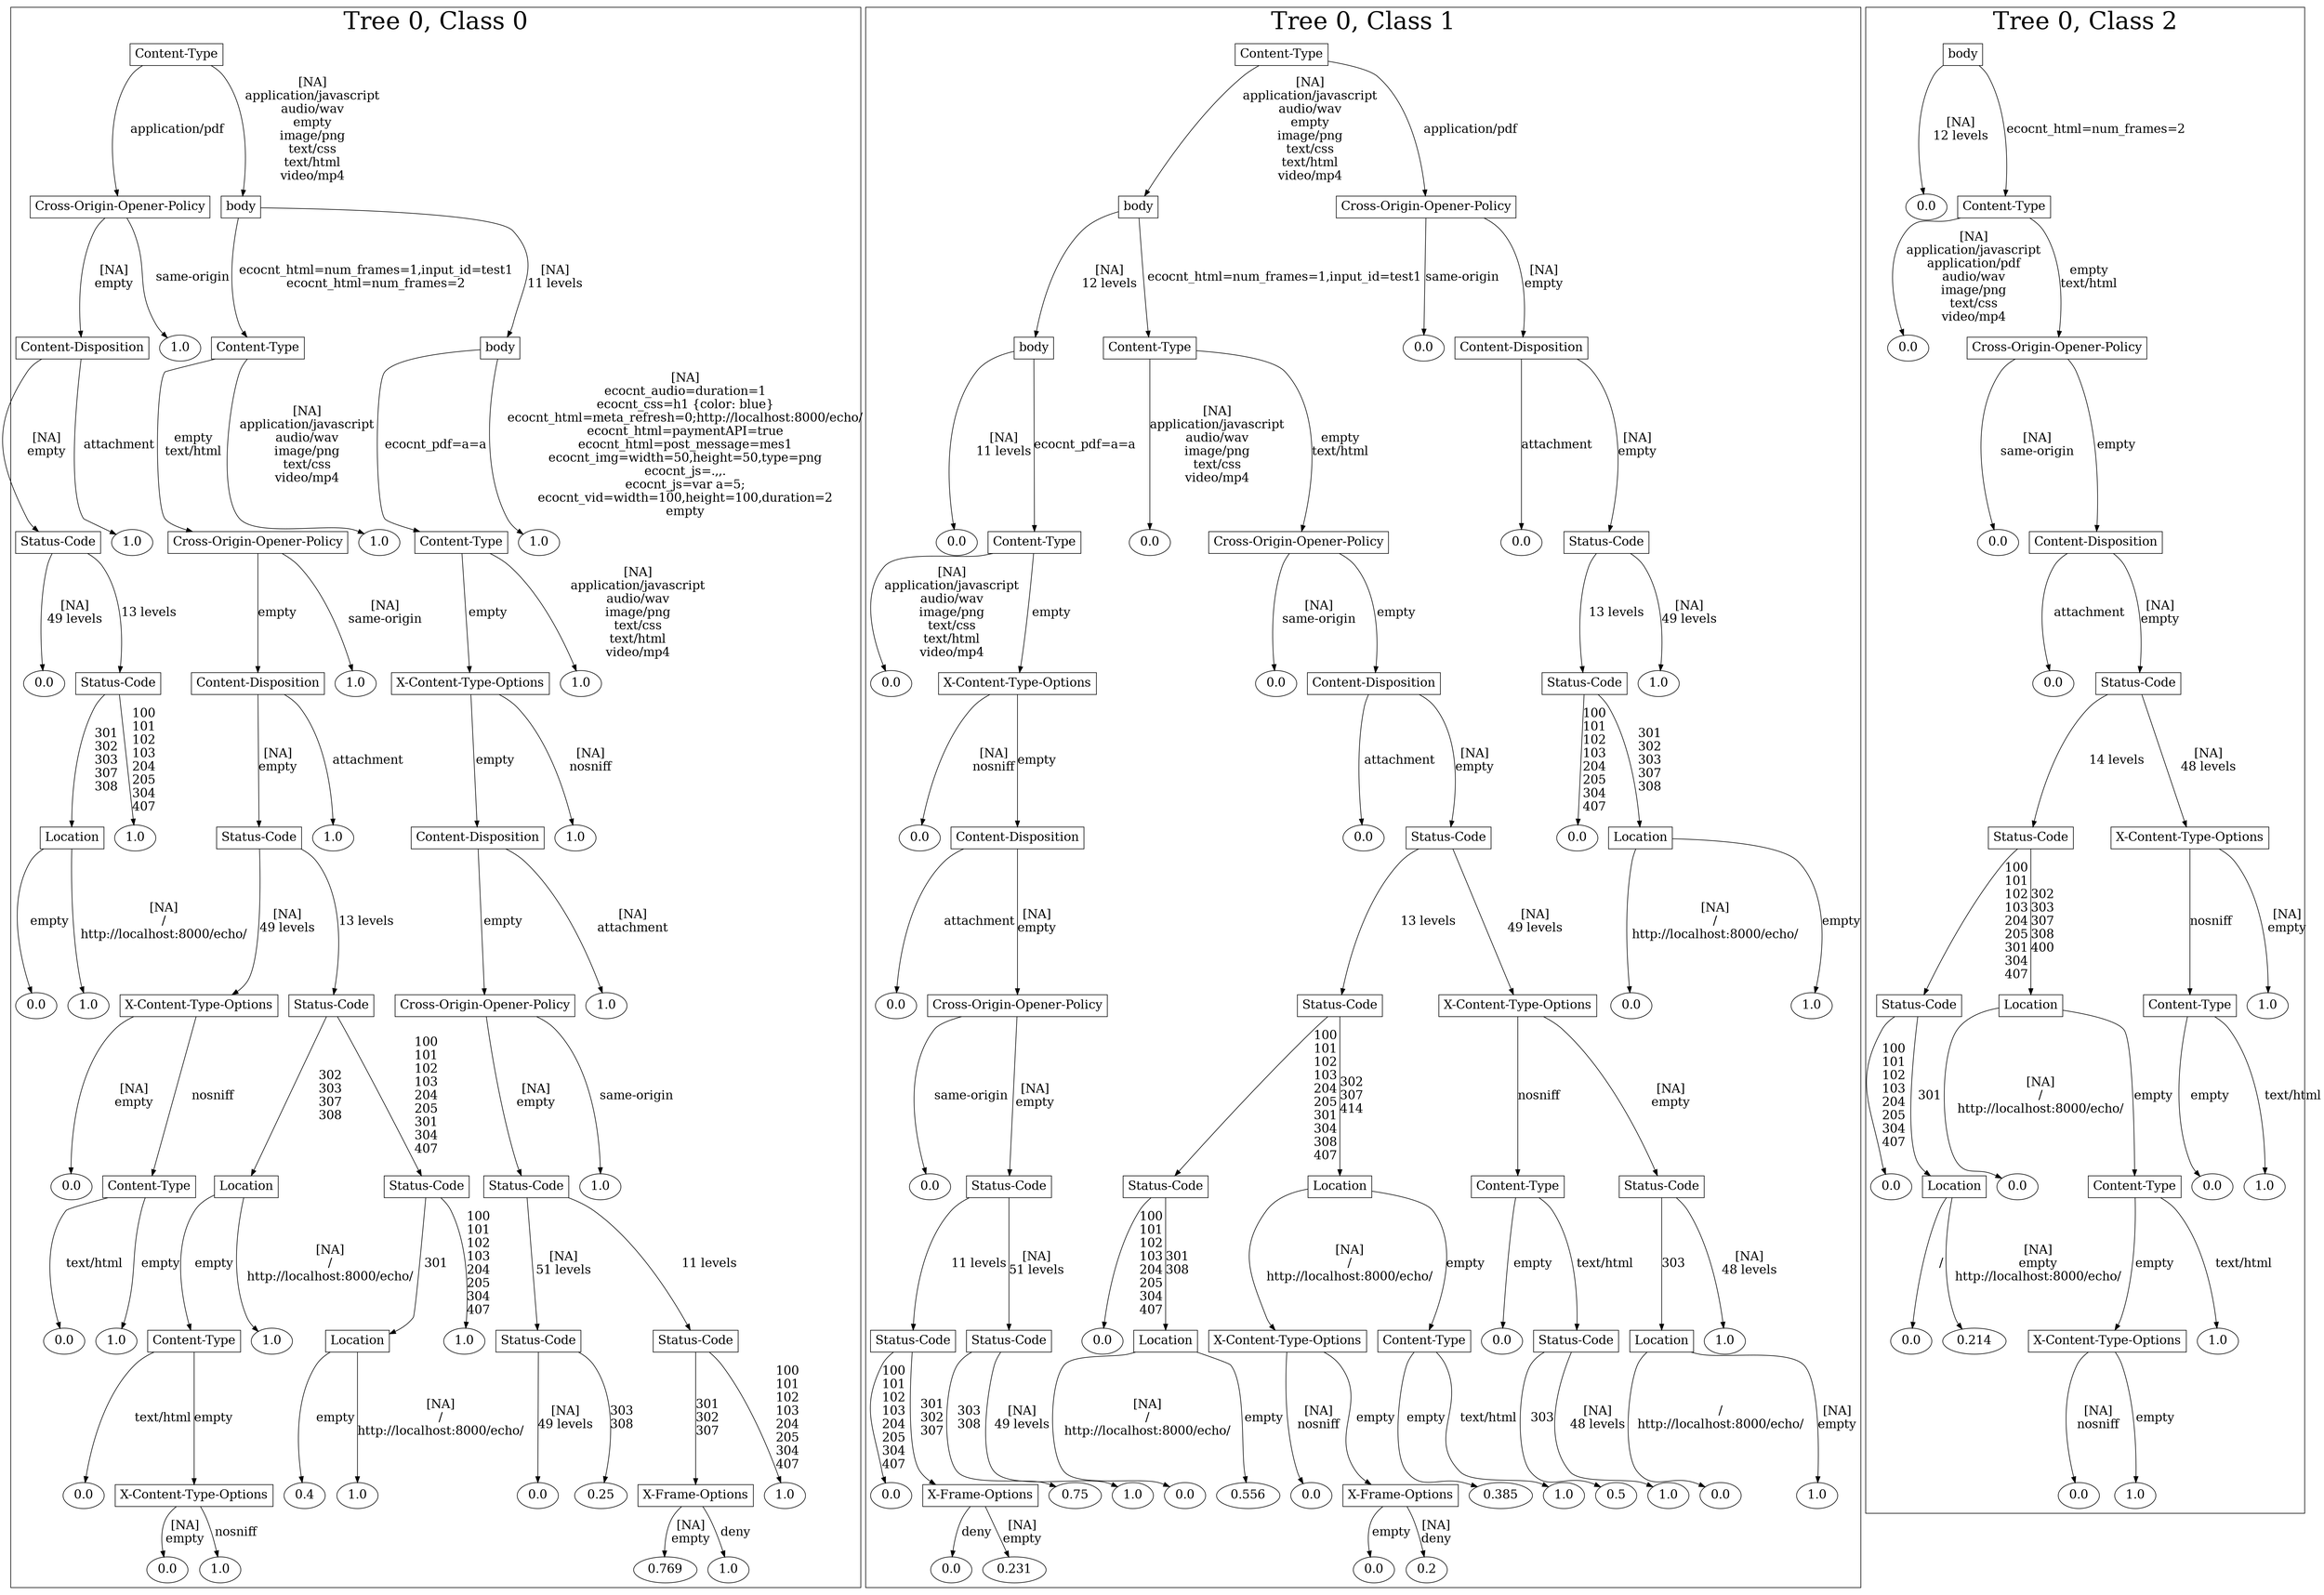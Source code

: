 /*
Generated by:
    http://https://github.com/h2oai/h2o-3/tree/master/h2o-genmodel/src/main/java/hex/genmodel/tools/PrintMojo.java
*/

/*
On a mac:

$ brew install graphviz
$ dot -Tpng file.gv -o file.png
$ open file.png
*/

digraph G {

subgraph cluster_0 {
/* Nodes */

/* Level 0 */
{
"SG_0_Node_0" [shape=box, fontsize=20, label="Content-Type"]
}

/* Level 1 */
{
"SG_0_Node_1" [shape=box, fontsize=20, label="Cross-Origin-Opener-Policy"]
"SG_0_Node_2" [shape=box, fontsize=20, label="body"]
}

/* Level 2 */
{
"SG_0_Node_3" [shape=box, fontsize=20, label="Content-Disposition"]
"SG_0_Node_31" [fontsize=20, label="1.0"]
"SG_0_Node_4" [shape=box, fontsize=20, label="Content-Type"]
"SG_0_Node_5" [shape=box, fontsize=20, label="body"]
}

/* Level 3 */
{
"SG_0_Node_6" [shape=box, fontsize=20, label="Status-Code"]
"SG_0_Node_32" [fontsize=20, label="1.0"]
"SG_0_Node_7" [shape=box, fontsize=20, label="Cross-Origin-Opener-Policy"]
"SG_0_Node_33" [fontsize=20, label="1.0"]
"SG_0_Node_8" [shape=box, fontsize=20, label="Content-Type"]
"SG_0_Node_34" [fontsize=20, label="1.0"]
}

/* Level 4 */
{
"SG_0_Node_35" [fontsize=20, label="0.0"]
"SG_0_Node_9" [shape=box, fontsize=20, label="Status-Code"]
"SG_0_Node_10" [shape=box, fontsize=20, label="Content-Disposition"]
"SG_0_Node_36" [fontsize=20, label="1.0"]
"SG_0_Node_11" [shape=box, fontsize=20, label="X-Content-Type-Options"]
"SG_0_Node_37" [fontsize=20, label="1.0"]
}

/* Level 5 */
{
"SG_0_Node_12" [shape=box, fontsize=20, label="Location"]
"SG_0_Node_38" [fontsize=20, label="1.0"]
"SG_0_Node_13" [shape=box, fontsize=20, label="Status-Code"]
"SG_0_Node_39" [fontsize=20, label="1.0"]
"SG_0_Node_14" [shape=box, fontsize=20, label="Content-Disposition"]
"SG_0_Node_40" [fontsize=20, label="1.0"]
}

/* Level 6 */
{
"SG_0_Node_41" [fontsize=20, label="0.0"]
"SG_0_Node_42" [fontsize=20, label="1.0"]
"SG_0_Node_15" [shape=box, fontsize=20, label="X-Content-Type-Options"]
"SG_0_Node_16" [shape=box, fontsize=20, label="Status-Code"]
"SG_0_Node_17" [shape=box, fontsize=20, label="Cross-Origin-Opener-Policy"]
"SG_0_Node_43" [fontsize=20, label="1.0"]
}

/* Level 7 */
{
"SG_0_Node_44" [fontsize=20, label="0.0"]
"SG_0_Node_18" [shape=box, fontsize=20, label="Content-Type"]
"SG_0_Node_19" [shape=box, fontsize=20, label="Location"]
"SG_0_Node_20" [shape=box, fontsize=20, label="Status-Code"]
"SG_0_Node_21" [shape=box, fontsize=20, label="Status-Code"]
"SG_0_Node_45" [fontsize=20, label="1.0"]
}

/* Level 8 */
{
"SG_0_Node_46" [fontsize=20, label="0.0"]
"SG_0_Node_47" [fontsize=20, label="1.0"]
"SG_0_Node_22" [shape=box, fontsize=20, label="Content-Type"]
"SG_0_Node_48" [fontsize=20, label="1.0"]
"SG_0_Node_23" [shape=box, fontsize=20, label="Location"]
"SG_0_Node_49" [fontsize=20, label="1.0"]
"SG_0_Node_24" [shape=box, fontsize=20, label="Status-Code"]
"SG_0_Node_25" [shape=box, fontsize=20, label="Status-Code"]
}

/* Level 9 */
{
"SG_0_Node_50" [fontsize=20, label="0.0"]
"SG_0_Node_26" [shape=box, fontsize=20, label="X-Content-Type-Options"]
"SG_0_Node_51" [fontsize=20, label="0.4"]
"SG_0_Node_52" [fontsize=20, label="1.0"]
"SG_0_Node_53" [fontsize=20, label="0.0"]
"SG_0_Node_54" [fontsize=20, label="0.25"]
"SG_0_Node_29" [shape=box, fontsize=20, label="X-Frame-Options"]
"SG_0_Node_55" [fontsize=20, label="1.0"]
}

/* Level 10 */
{
"SG_0_Node_56" [fontsize=20, label="0.0"]
"SG_0_Node_57" [fontsize=20, label="1.0"]
"SG_0_Node_58" [fontsize=20, label="0.769"]
"SG_0_Node_59" [fontsize=20, label="1.0"]
}

/* Edges */
"SG_0_Node_0" -> "SG_0_Node_1" [fontsize=20, label="application/pdf
"]
"SG_0_Node_0" -> "SG_0_Node_2" [fontsize=20, label="[NA]
application/javascript
audio/wav
empty
image/png
text/css
text/html
video/mp4
"]
"SG_0_Node_2" -> "SG_0_Node_4" [fontsize=20, label="ecocnt_html=num_frames=1,input_id=test1
ecocnt_html=num_frames=2
"]
"SG_0_Node_2" -> "SG_0_Node_5" [fontsize=20, label="[NA]
11 levels
"]
"SG_0_Node_5" -> "SG_0_Node_8" [fontsize=20, label="ecocnt_pdf=a=a
"]
"SG_0_Node_5" -> "SG_0_Node_34" [fontsize=20, label="[NA]
ecocnt_audio=duration=1
ecocnt_css=h1 {color: blue}
ecocnt_html=meta_refresh=0;http://localhost:8000/echo/
ecocnt_html=paymentAPI=true
ecocnt_html=post_message=mes1
ecocnt_img=width=50,height=50,type=png
ecocnt_js=.,,.
ecocnt_js=var a=5;
ecocnt_vid=width=100,height=100,duration=2
empty
"]
"SG_0_Node_8" -> "SG_0_Node_11" [fontsize=20, label="empty
"]
"SG_0_Node_8" -> "SG_0_Node_37" [fontsize=20, label="[NA]
application/javascript
audio/wav
image/png
text/css
text/html
video/mp4
"]
"SG_0_Node_11" -> "SG_0_Node_14" [fontsize=20, label="empty
"]
"SG_0_Node_11" -> "SG_0_Node_40" [fontsize=20, label="[NA]
nosniff
"]
"SG_0_Node_14" -> "SG_0_Node_17" [fontsize=20, label="empty
"]
"SG_0_Node_14" -> "SG_0_Node_43" [fontsize=20, label="[NA]
attachment
"]
"SG_0_Node_17" -> "SG_0_Node_21" [fontsize=20, label="[NA]
empty
"]
"SG_0_Node_17" -> "SG_0_Node_45" [fontsize=20, label="same-origin
"]
"SG_0_Node_21" -> "SG_0_Node_24" [fontsize=20, label="[NA]
51 levels
"]
"SG_0_Node_21" -> "SG_0_Node_25" [fontsize=20, label="11 levels
"]
"SG_0_Node_25" -> "SG_0_Node_29" [fontsize=20, label="301
302
307
"]
"SG_0_Node_25" -> "SG_0_Node_55" [fontsize=20, label="100
101
102
103
204
205
304
407
"]
"SG_0_Node_29" -> "SG_0_Node_58" [fontsize=20, label="[NA]
empty
"]
"SG_0_Node_29" -> "SG_0_Node_59" [fontsize=20, label="deny
"]
"SG_0_Node_24" -> "SG_0_Node_53" [fontsize=20, label="[NA]
49 levels
"]
"SG_0_Node_24" -> "SG_0_Node_54" [fontsize=20, label="303
308
"]
"SG_0_Node_4" -> "SG_0_Node_7" [fontsize=20, label="empty
text/html
"]
"SG_0_Node_4" -> "SG_0_Node_33" [fontsize=20, label="[NA]
application/javascript
audio/wav
image/png
text/css
video/mp4
"]
"SG_0_Node_7" -> "SG_0_Node_10" [fontsize=20, label="empty
"]
"SG_0_Node_7" -> "SG_0_Node_36" [fontsize=20, label="[NA]
same-origin
"]
"SG_0_Node_10" -> "SG_0_Node_13" [fontsize=20, label="[NA]
empty
"]
"SG_0_Node_10" -> "SG_0_Node_39" [fontsize=20, label="attachment
"]
"SG_0_Node_13" -> "SG_0_Node_15" [fontsize=20, label="[NA]
49 levels
"]
"SG_0_Node_13" -> "SG_0_Node_16" [fontsize=20, label="13 levels
"]
"SG_0_Node_16" -> "SG_0_Node_19" [fontsize=20, label="302
303
307
308
"]
"SG_0_Node_16" -> "SG_0_Node_20" [fontsize=20, label="100
101
102
103
204
205
301
304
407
"]
"SG_0_Node_20" -> "SG_0_Node_23" [fontsize=20, label="301
"]
"SG_0_Node_20" -> "SG_0_Node_49" [fontsize=20, label="100
101
102
103
204
205
304
407
"]
"SG_0_Node_23" -> "SG_0_Node_51" [fontsize=20, label="empty
"]
"SG_0_Node_23" -> "SG_0_Node_52" [fontsize=20, label="[NA]
/
http://localhost:8000/echo/
"]
"SG_0_Node_19" -> "SG_0_Node_22" [fontsize=20, label="empty
"]
"SG_0_Node_19" -> "SG_0_Node_48" [fontsize=20, label="[NA]
/
http://localhost:8000/echo/
"]
"SG_0_Node_22" -> "SG_0_Node_50" [fontsize=20, label="text/html
"]
"SG_0_Node_22" -> "SG_0_Node_26" [fontsize=20, label="empty
"]
"SG_0_Node_26" -> "SG_0_Node_56" [fontsize=20, label="[NA]
empty
"]
"SG_0_Node_26" -> "SG_0_Node_57" [fontsize=20, label="nosniff
"]
"SG_0_Node_15" -> "SG_0_Node_44" [fontsize=20, label="[NA]
empty
"]
"SG_0_Node_15" -> "SG_0_Node_18" [fontsize=20, label="nosniff
"]
"SG_0_Node_18" -> "SG_0_Node_46" [fontsize=20, label="text/html
"]
"SG_0_Node_18" -> "SG_0_Node_47" [fontsize=20, label="empty
"]
"SG_0_Node_1" -> "SG_0_Node_3" [fontsize=20, label="[NA]
empty
"]
"SG_0_Node_1" -> "SG_0_Node_31" [fontsize=20, label="same-origin
"]
"SG_0_Node_3" -> "SG_0_Node_6" [fontsize=20, label="[NA]
empty
"]
"SG_0_Node_3" -> "SG_0_Node_32" [fontsize=20, label="attachment
"]
"SG_0_Node_6" -> "SG_0_Node_35" [fontsize=20, label="[NA]
49 levels
"]
"SG_0_Node_6" -> "SG_0_Node_9" [fontsize=20, label="13 levels
"]
"SG_0_Node_9" -> "SG_0_Node_12" [fontsize=20, label="301
302
303
307
308
"]
"SG_0_Node_9" -> "SG_0_Node_38" [fontsize=20, label="100
101
102
103
204
205
304
407
"]
"SG_0_Node_12" -> "SG_0_Node_41" [fontsize=20, label="empty
"]
"SG_0_Node_12" -> "SG_0_Node_42" [fontsize=20, label="[NA]
/
http://localhost:8000/echo/
"]

fontsize=40
label="Tree 0, Class 0"
}

subgraph cluster_1 {
/* Nodes */

/* Level 0 */
{
"SG_1_Node_0" [shape=box, fontsize=20, label="Content-Type"]
}

/* Level 1 */
{
"SG_1_Node_1" [shape=box, fontsize=20, label="body"]
"SG_1_Node_2" [shape=box, fontsize=20, label="Cross-Origin-Opener-Policy"]
}

/* Level 2 */
{
"SG_1_Node_3" [shape=box, fontsize=20, label="body"]
"SG_1_Node_4" [shape=box, fontsize=20, label="Content-Type"]
"SG_1_Node_38" [fontsize=20, label="0.0"]
"SG_1_Node_5" [shape=box, fontsize=20, label="Content-Disposition"]
}

/* Level 3 */
{
"SG_1_Node_39" [fontsize=20, label="0.0"]
"SG_1_Node_6" [shape=box, fontsize=20, label="Content-Type"]
"SG_1_Node_40" [fontsize=20, label="0.0"]
"SG_1_Node_7" [shape=box, fontsize=20, label="Cross-Origin-Opener-Policy"]
"SG_1_Node_41" [fontsize=20, label="0.0"]
"SG_1_Node_8" [shape=box, fontsize=20, label="Status-Code"]
}

/* Level 4 */
{
"SG_1_Node_42" [fontsize=20, label="0.0"]
"SG_1_Node_9" [shape=box, fontsize=20, label="X-Content-Type-Options"]
"SG_1_Node_43" [fontsize=20, label="0.0"]
"SG_1_Node_10" [shape=box, fontsize=20, label="Content-Disposition"]
"SG_1_Node_11" [shape=box, fontsize=20, label="Status-Code"]
"SG_1_Node_44" [fontsize=20, label="1.0"]
}

/* Level 5 */
{
"SG_1_Node_45" [fontsize=20, label="0.0"]
"SG_1_Node_12" [shape=box, fontsize=20, label="Content-Disposition"]
"SG_1_Node_46" [fontsize=20, label="0.0"]
"SG_1_Node_13" [shape=box, fontsize=20, label="Status-Code"]
"SG_1_Node_47" [fontsize=20, label="0.0"]
"SG_1_Node_14" [shape=box, fontsize=20, label="Location"]
}

/* Level 6 */
{
"SG_1_Node_48" [fontsize=20, label="0.0"]
"SG_1_Node_15" [shape=box, fontsize=20, label="Cross-Origin-Opener-Policy"]
"SG_1_Node_16" [shape=box, fontsize=20, label="Status-Code"]
"SG_1_Node_17" [shape=box, fontsize=20, label="X-Content-Type-Options"]
"SG_1_Node_49" [fontsize=20, label="0.0"]
"SG_1_Node_50" [fontsize=20, label="1.0"]
}

/* Level 7 */
{
"SG_1_Node_51" [fontsize=20, label="0.0"]
"SG_1_Node_18" [shape=box, fontsize=20, label="Status-Code"]
"SG_1_Node_19" [shape=box, fontsize=20, label="Status-Code"]
"SG_1_Node_20" [shape=box, fontsize=20, label="Location"]
"SG_1_Node_21" [shape=box, fontsize=20, label="Content-Type"]
"SG_1_Node_22" [shape=box, fontsize=20, label="Status-Code"]
}

/* Level 8 */
{
"SG_1_Node_23" [shape=box, fontsize=20, label="Status-Code"]
"SG_1_Node_24" [shape=box, fontsize=20, label="Status-Code"]
"SG_1_Node_52" [fontsize=20, label="0.0"]
"SG_1_Node_25" [shape=box, fontsize=20, label="Location"]
"SG_1_Node_26" [shape=box, fontsize=20, label="X-Content-Type-Options"]
"SG_1_Node_27" [shape=box, fontsize=20, label="Content-Type"]
"SG_1_Node_53" [fontsize=20, label="0.0"]
"SG_1_Node_28" [shape=box, fontsize=20, label="Status-Code"]
"SG_1_Node_29" [shape=box, fontsize=20, label="Location"]
"SG_1_Node_54" [fontsize=20, label="1.0"]
}

/* Level 9 */
{
"SG_1_Node_55" [fontsize=20, label="0.0"]
"SG_1_Node_30" [shape=box, fontsize=20, label="X-Frame-Options"]
"SG_1_Node_56" [fontsize=20, label="0.75"]
"SG_1_Node_57" [fontsize=20, label="1.0"]
"SG_1_Node_58" [fontsize=20, label="0.0"]
"SG_1_Node_59" [fontsize=20, label="0.556"]
"SG_1_Node_60" [fontsize=20, label="0.0"]
"SG_1_Node_33" [shape=box, fontsize=20, label="X-Frame-Options"]
"SG_1_Node_61" [fontsize=20, label="0.385"]
"SG_1_Node_62" [fontsize=20, label="1.0"]
"SG_1_Node_63" [fontsize=20, label="0.5"]
"SG_1_Node_64" [fontsize=20, label="1.0"]
"SG_1_Node_65" [fontsize=20, label="0.0"]
"SG_1_Node_66" [fontsize=20, label="1.0"]
}

/* Level 10 */
{
"SG_1_Node_67" [fontsize=20, label="0.0"]
"SG_1_Node_68" [fontsize=20, label="0.231"]
"SG_1_Node_69" [fontsize=20, label="0.0"]
"SG_1_Node_70" [fontsize=20, label="0.2"]
}

/* Edges */
"SG_1_Node_0" -> "SG_1_Node_1" [fontsize=20, label="[NA]
application/javascript
audio/wav
empty
image/png
text/css
text/html
video/mp4
"]
"SG_1_Node_0" -> "SG_1_Node_2" [fontsize=20, label="application/pdf
"]
"SG_1_Node_2" -> "SG_1_Node_38" [fontsize=20, label="same-origin
"]
"SG_1_Node_2" -> "SG_1_Node_5" [fontsize=20, label="[NA]
empty
"]
"SG_1_Node_5" -> "SG_1_Node_41" [fontsize=20, label="attachment
"]
"SG_1_Node_5" -> "SG_1_Node_8" [fontsize=20, label="[NA]
empty
"]
"SG_1_Node_8" -> "SG_1_Node_11" [fontsize=20, label="13 levels
"]
"SG_1_Node_8" -> "SG_1_Node_44" [fontsize=20, label="[NA]
49 levels
"]
"SG_1_Node_11" -> "SG_1_Node_47" [fontsize=20, label="100
101
102
103
204
205
304
407
"]
"SG_1_Node_11" -> "SG_1_Node_14" [fontsize=20, label="301
302
303
307
308
"]
"SG_1_Node_14" -> "SG_1_Node_49" [fontsize=20, label="[NA]
/
http://localhost:8000/echo/
"]
"SG_1_Node_14" -> "SG_1_Node_50" [fontsize=20, label="empty
"]
"SG_1_Node_1" -> "SG_1_Node_3" [fontsize=20, label="[NA]
12 levels
"]
"SG_1_Node_1" -> "SG_1_Node_4" [fontsize=20, label="ecocnt_html=num_frames=1,input_id=test1
"]
"SG_1_Node_4" -> "SG_1_Node_40" [fontsize=20, label="[NA]
application/javascript
audio/wav
image/png
text/css
video/mp4
"]
"SG_1_Node_4" -> "SG_1_Node_7" [fontsize=20, label="empty
text/html
"]
"SG_1_Node_7" -> "SG_1_Node_43" [fontsize=20, label="[NA]
same-origin
"]
"SG_1_Node_7" -> "SG_1_Node_10" [fontsize=20, label="empty
"]
"SG_1_Node_10" -> "SG_1_Node_46" [fontsize=20, label="attachment
"]
"SG_1_Node_10" -> "SG_1_Node_13" [fontsize=20, label="[NA]
empty
"]
"SG_1_Node_13" -> "SG_1_Node_16" [fontsize=20, label="13 levels
"]
"SG_1_Node_13" -> "SG_1_Node_17" [fontsize=20, label="[NA]
49 levels
"]
"SG_1_Node_17" -> "SG_1_Node_21" [fontsize=20, label="nosniff
"]
"SG_1_Node_17" -> "SG_1_Node_22" [fontsize=20, label="[NA]
empty
"]
"SG_1_Node_22" -> "SG_1_Node_29" [fontsize=20, label="303
"]
"SG_1_Node_22" -> "SG_1_Node_54" [fontsize=20, label="[NA]
48 levels
"]
"SG_1_Node_29" -> "SG_1_Node_65" [fontsize=20, label="/
http://localhost:8000/echo/
"]
"SG_1_Node_29" -> "SG_1_Node_66" [fontsize=20, label="[NA]
empty
"]
"SG_1_Node_21" -> "SG_1_Node_53" [fontsize=20, label="empty
"]
"SG_1_Node_21" -> "SG_1_Node_28" [fontsize=20, label="text/html
"]
"SG_1_Node_28" -> "SG_1_Node_63" [fontsize=20, label="303
"]
"SG_1_Node_28" -> "SG_1_Node_64" [fontsize=20, label="[NA]
48 levels
"]
"SG_1_Node_16" -> "SG_1_Node_19" [fontsize=20, label="100
101
102
103
204
205
301
304
308
407
"]
"SG_1_Node_16" -> "SG_1_Node_20" [fontsize=20, label="302
307
414
"]
"SG_1_Node_20" -> "SG_1_Node_26" [fontsize=20, label="[NA]
/
http://localhost:8000/echo/
"]
"SG_1_Node_20" -> "SG_1_Node_27" [fontsize=20, label="empty
"]
"SG_1_Node_27" -> "SG_1_Node_61" [fontsize=20, label="empty
"]
"SG_1_Node_27" -> "SG_1_Node_62" [fontsize=20, label="text/html
"]
"SG_1_Node_26" -> "SG_1_Node_60" [fontsize=20, label="[NA]
nosniff
"]
"SG_1_Node_26" -> "SG_1_Node_33" [fontsize=20, label="empty
"]
"SG_1_Node_33" -> "SG_1_Node_69" [fontsize=20, label="empty
"]
"SG_1_Node_33" -> "SG_1_Node_70" [fontsize=20, label="[NA]
deny
"]
"SG_1_Node_19" -> "SG_1_Node_52" [fontsize=20, label="100
101
102
103
204
205
304
407
"]
"SG_1_Node_19" -> "SG_1_Node_25" [fontsize=20, label="301
308
"]
"SG_1_Node_25" -> "SG_1_Node_58" [fontsize=20, label="[NA]
/
http://localhost:8000/echo/
"]
"SG_1_Node_25" -> "SG_1_Node_59" [fontsize=20, label="empty
"]
"SG_1_Node_3" -> "SG_1_Node_39" [fontsize=20, label="[NA]
11 levels
"]
"SG_1_Node_3" -> "SG_1_Node_6" [fontsize=20, label="ecocnt_pdf=a=a
"]
"SG_1_Node_6" -> "SG_1_Node_42" [fontsize=20, label="[NA]
application/javascript
audio/wav
image/png
text/css
text/html
video/mp4
"]
"SG_1_Node_6" -> "SG_1_Node_9" [fontsize=20, label="empty
"]
"SG_1_Node_9" -> "SG_1_Node_45" [fontsize=20, label="[NA]
nosniff
"]
"SG_1_Node_9" -> "SG_1_Node_12" [fontsize=20, label="empty
"]
"SG_1_Node_12" -> "SG_1_Node_48" [fontsize=20, label="attachment
"]
"SG_1_Node_12" -> "SG_1_Node_15" [fontsize=20, label="[NA]
empty
"]
"SG_1_Node_15" -> "SG_1_Node_51" [fontsize=20, label="same-origin
"]
"SG_1_Node_15" -> "SG_1_Node_18" [fontsize=20, label="[NA]
empty
"]
"SG_1_Node_18" -> "SG_1_Node_23" [fontsize=20, label="11 levels
"]
"SG_1_Node_18" -> "SG_1_Node_24" [fontsize=20, label="[NA]
51 levels
"]
"SG_1_Node_24" -> "SG_1_Node_56" [fontsize=20, label="303
308
"]
"SG_1_Node_24" -> "SG_1_Node_57" [fontsize=20, label="[NA]
49 levels
"]
"SG_1_Node_23" -> "SG_1_Node_55" [fontsize=20, label="100
101
102
103
204
205
304
407
"]
"SG_1_Node_23" -> "SG_1_Node_30" [fontsize=20, label="301
302
307
"]
"SG_1_Node_30" -> "SG_1_Node_67" [fontsize=20, label="deny
"]
"SG_1_Node_30" -> "SG_1_Node_68" [fontsize=20, label="[NA]
empty
"]

fontsize=40
label="Tree 0, Class 1"
}

subgraph cluster_2 {
/* Nodes */

/* Level 0 */
{
"SG_2_Node_0" [shape=box, fontsize=20, label="body"]
}

/* Level 1 */
{
"SG_2_Node_14" [fontsize=20, label="0.0"]
"SG_2_Node_1" [shape=box, fontsize=20, label="Content-Type"]
}

/* Level 2 */
{
"SG_2_Node_15" [fontsize=20, label="0.0"]
"SG_2_Node_2" [shape=box, fontsize=20, label="Cross-Origin-Opener-Policy"]
}

/* Level 3 */
{
"SG_2_Node_16" [fontsize=20, label="0.0"]
"SG_2_Node_3" [shape=box, fontsize=20, label="Content-Disposition"]
}

/* Level 4 */
{
"SG_2_Node_17" [fontsize=20, label="0.0"]
"SG_2_Node_4" [shape=box, fontsize=20, label="Status-Code"]
}

/* Level 5 */
{
"SG_2_Node_5" [shape=box, fontsize=20, label="Status-Code"]
"SG_2_Node_6" [shape=box, fontsize=20, label="X-Content-Type-Options"]
}

/* Level 6 */
{
"SG_2_Node_7" [shape=box, fontsize=20, label="Status-Code"]
"SG_2_Node_8" [shape=box, fontsize=20, label="Location"]
"SG_2_Node_9" [shape=box, fontsize=20, label="Content-Type"]
"SG_2_Node_18" [fontsize=20, label="1.0"]
}

/* Level 7 */
{
"SG_2_Node_19" [fontsize=20, label="0.0"]
"SG_2_Node_10" [shape=box, fontsize=20, label="Location"]
"SG_2_Node_20" [fontsize=20, label="0.0"]
"SG_2_Node_11" [shape=box, fontsize=20, label="Content-Type"]
"SG_2_Node_21" [fontsize=20, label="0.0"]
"SG_2_Node_22" [fontsize=20, label="1.0"]
}

/* Level 8 */
{
"SG_2_Node_23" [fontsize=20, label="0.0"]
"SG_2_Node_24" [fontsize=20, label="0.214"]
"SG_2_Node_13" [shape=box, fontsize=20, label="X-Content-Type-Options"]
"SG_2_Node_25" [fontsize=20, label="1.0"]
}

/* Level 9 */
{
"SG_2_Node_26" [fontsize=20, label="0.0"]
"SG_2_Node_27" [fontsize=20, label="1.0"]
}

/* Edges */
"SG_2_Node_0" -> "SG_2_Node_14" [fontsize=20, label="[NA]
12 levels
"]
"SG_2_Node_0" -> "SG_2_Node_1" [fontsize=20, label="ecocnt_html=num_frames=2
"]
"SG_2_Node_1" -> "SG_2_Node_15" [fontsize=20, label="[NA]
application/javascript
application/pdf
audio/wav
image/png
text/css
video/mp4
"]
"SG_2_Node_1" -> "SG_2_Node_2" [fontsize=20, label="empty
text/html
"]
"SG_2_Node_2" -> "SG_2_Node_16" [fontsize=20, label="[NA]
same-origin
"]
"SG_2_Node_2" -> "SG_2_Node_3" [fontsize=20, label="empty
"]
"SG_2_Node_3" -> "SG_2_Node_17" [fontsize=20, label="attachment
"]
"SG_2_Node_3" -> "SG_2_Node_4" [fontsize=20, label="[NA]
empty
"]
"SG_2_Node_4" -> "SG_2_Node_5" [fontsize=20, label="14 levels
"]
"SG_2_Node_4" -> "SG_2_Node_6" [fontsize=20, label="[NA]
48 levels
"]
"SG_2_Node_6" -> "SG_2_Node_9" [fontsize=20, label="nosniff
"]
"SG_2_Node_6" -> "SG_2_Node_18" [fontsize=20, label="[NA]
empty
"]
"SG_2_Node_9" -> "SG_2_Node_21" [fontsize=20, label="empty
"]
"SG_2_Node_9" -> "SG_2_Node_22" [fontsize=20, label="text/html
"]
"SG_2_Node_5" -> "SG_2_Node_7" [fontsize=20, label="100
101
102
103
204
205
301
304
407
"]
"SG_2_Node_5" -> "SG_2_Node_8" [fontsize=20, label="302
303
307
308
400
"]
"SG_2_Node_8" -> "SG_2_Node_20" [fontsize=20, label="[NA]
/
http://localhost:8000/echo/
"]
"SG_2_Node_8" -> "SG_2_Node_11" [fontsize=20, label="empty
"]
"SG_2_Node_11" -> "SG_2_Node_13" [fontsize=20, label="empty
"]
"SG_2_Node_11" -> "SG_2_Node_25" [fontsize=20, label="text/html
"]
"SG_2_Node_13" -> "SG_2_Node_26" [fontsize=20, label="[NA]
nosniff
"]
"SG_2_Node_13" -> "SG_2_Node_27" [fontsize=20, label="empty
"]
"SG_2_Node_7" -> "SG_2_Node_19" [fontsize=20, label="100
101
102
103
204
205
304
407
"]
"SG_2_Node_7" -> "SG_2_Node_10" [fontsize=20, label="301
"]
"SG_2_Node_10" -> "SG_2_Node_23" [fontsize=20, label="/
"]
"SG_2_Node_10" -> "SG_2_Node_24" [fontsize=20, label="[NA]
empty
http://localhost:8000/echo/
"]

fontsize=40
label="Tree 0, Class 2"
}

}

